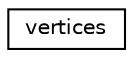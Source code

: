 digraph G
{
  edge [fontname="Helvetica",fontsize="10",labelfontname="Helvetica",labelfontsize="10"];
  node [fontname="Helvetica",fontsize="10",shape=record];
  rankdir=LR;
  Node1 [label="vertices",height=0.2,width=0.4,color="black", fillcolor="white", style="filled",URL="$d9/d0b/structvertices.html"];
}
